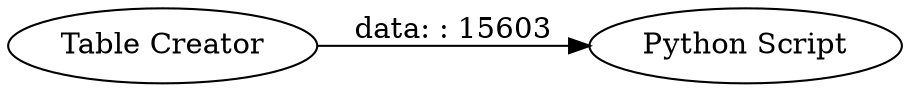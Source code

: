 digraph {
	"-5602949283521049579_2" [label="Python Script"]
	"-5602949283521049579_1" [label="Table Creator"]
	"-5602949283521049579_1" -> "-5602949283521049579_2" [label="data: : 15603"]
	rankdir=LR
}

